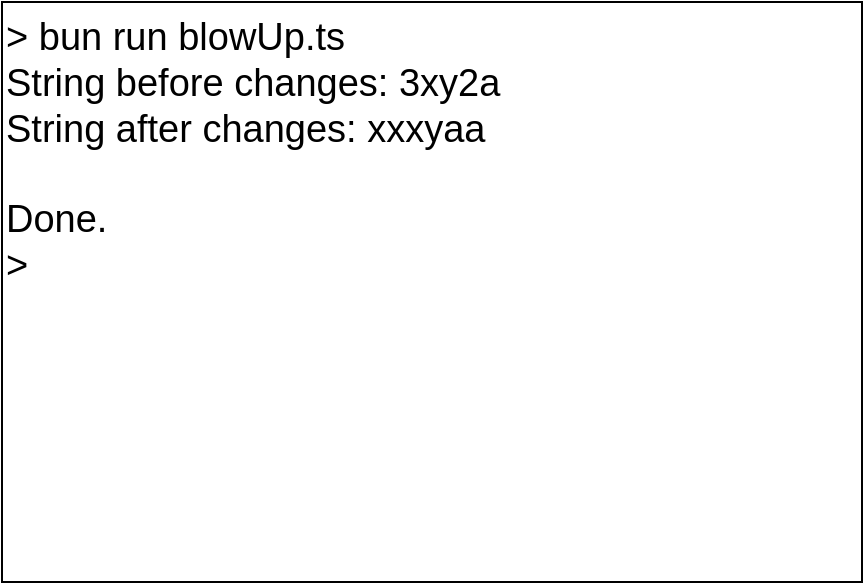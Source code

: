 <mxfile>
    <diagram id="SeHnJ8ty2UcpxS8pFyar" name="Page-1">
        <mxGraphModel dx="862" dy="658" grid="1" gridSize="10" guides="1" tooltips="1" connect="1" arrows="1" fold="1" page="1" pageScale="1" pageWidth="827" pageHeight="1169" math="0" shadow="0">
            <root>
                <mxCell id="0"/>
                <mxCell id="1" parent="0"/>
                <mxCell id="3" value="&lt;font style=&quot;font-size: 19px;&quot;&gt;&amp;gt; bun run blowUp.ts&lt;br&gt;String before changes: 3xy2a&lt;br&gt;String after changes: xxxyaa&lt;br&gt;&lt;br&gt;Done.&lt;br&gt;&amp;gt;&lt;br&gt;&lt;/font&gt;" style="rounded=0;whiteSpace=wrap;html=1;align=left;horizontal=1;verticalAlign=top;" vertex="1" parent="1">
                    <mxGeometry x="160" y="240" width="430" height="290" as="geometry"/>
                </mxCell>
            </root>
        </mxGraphModel>
    </diagram>
</mxfile>